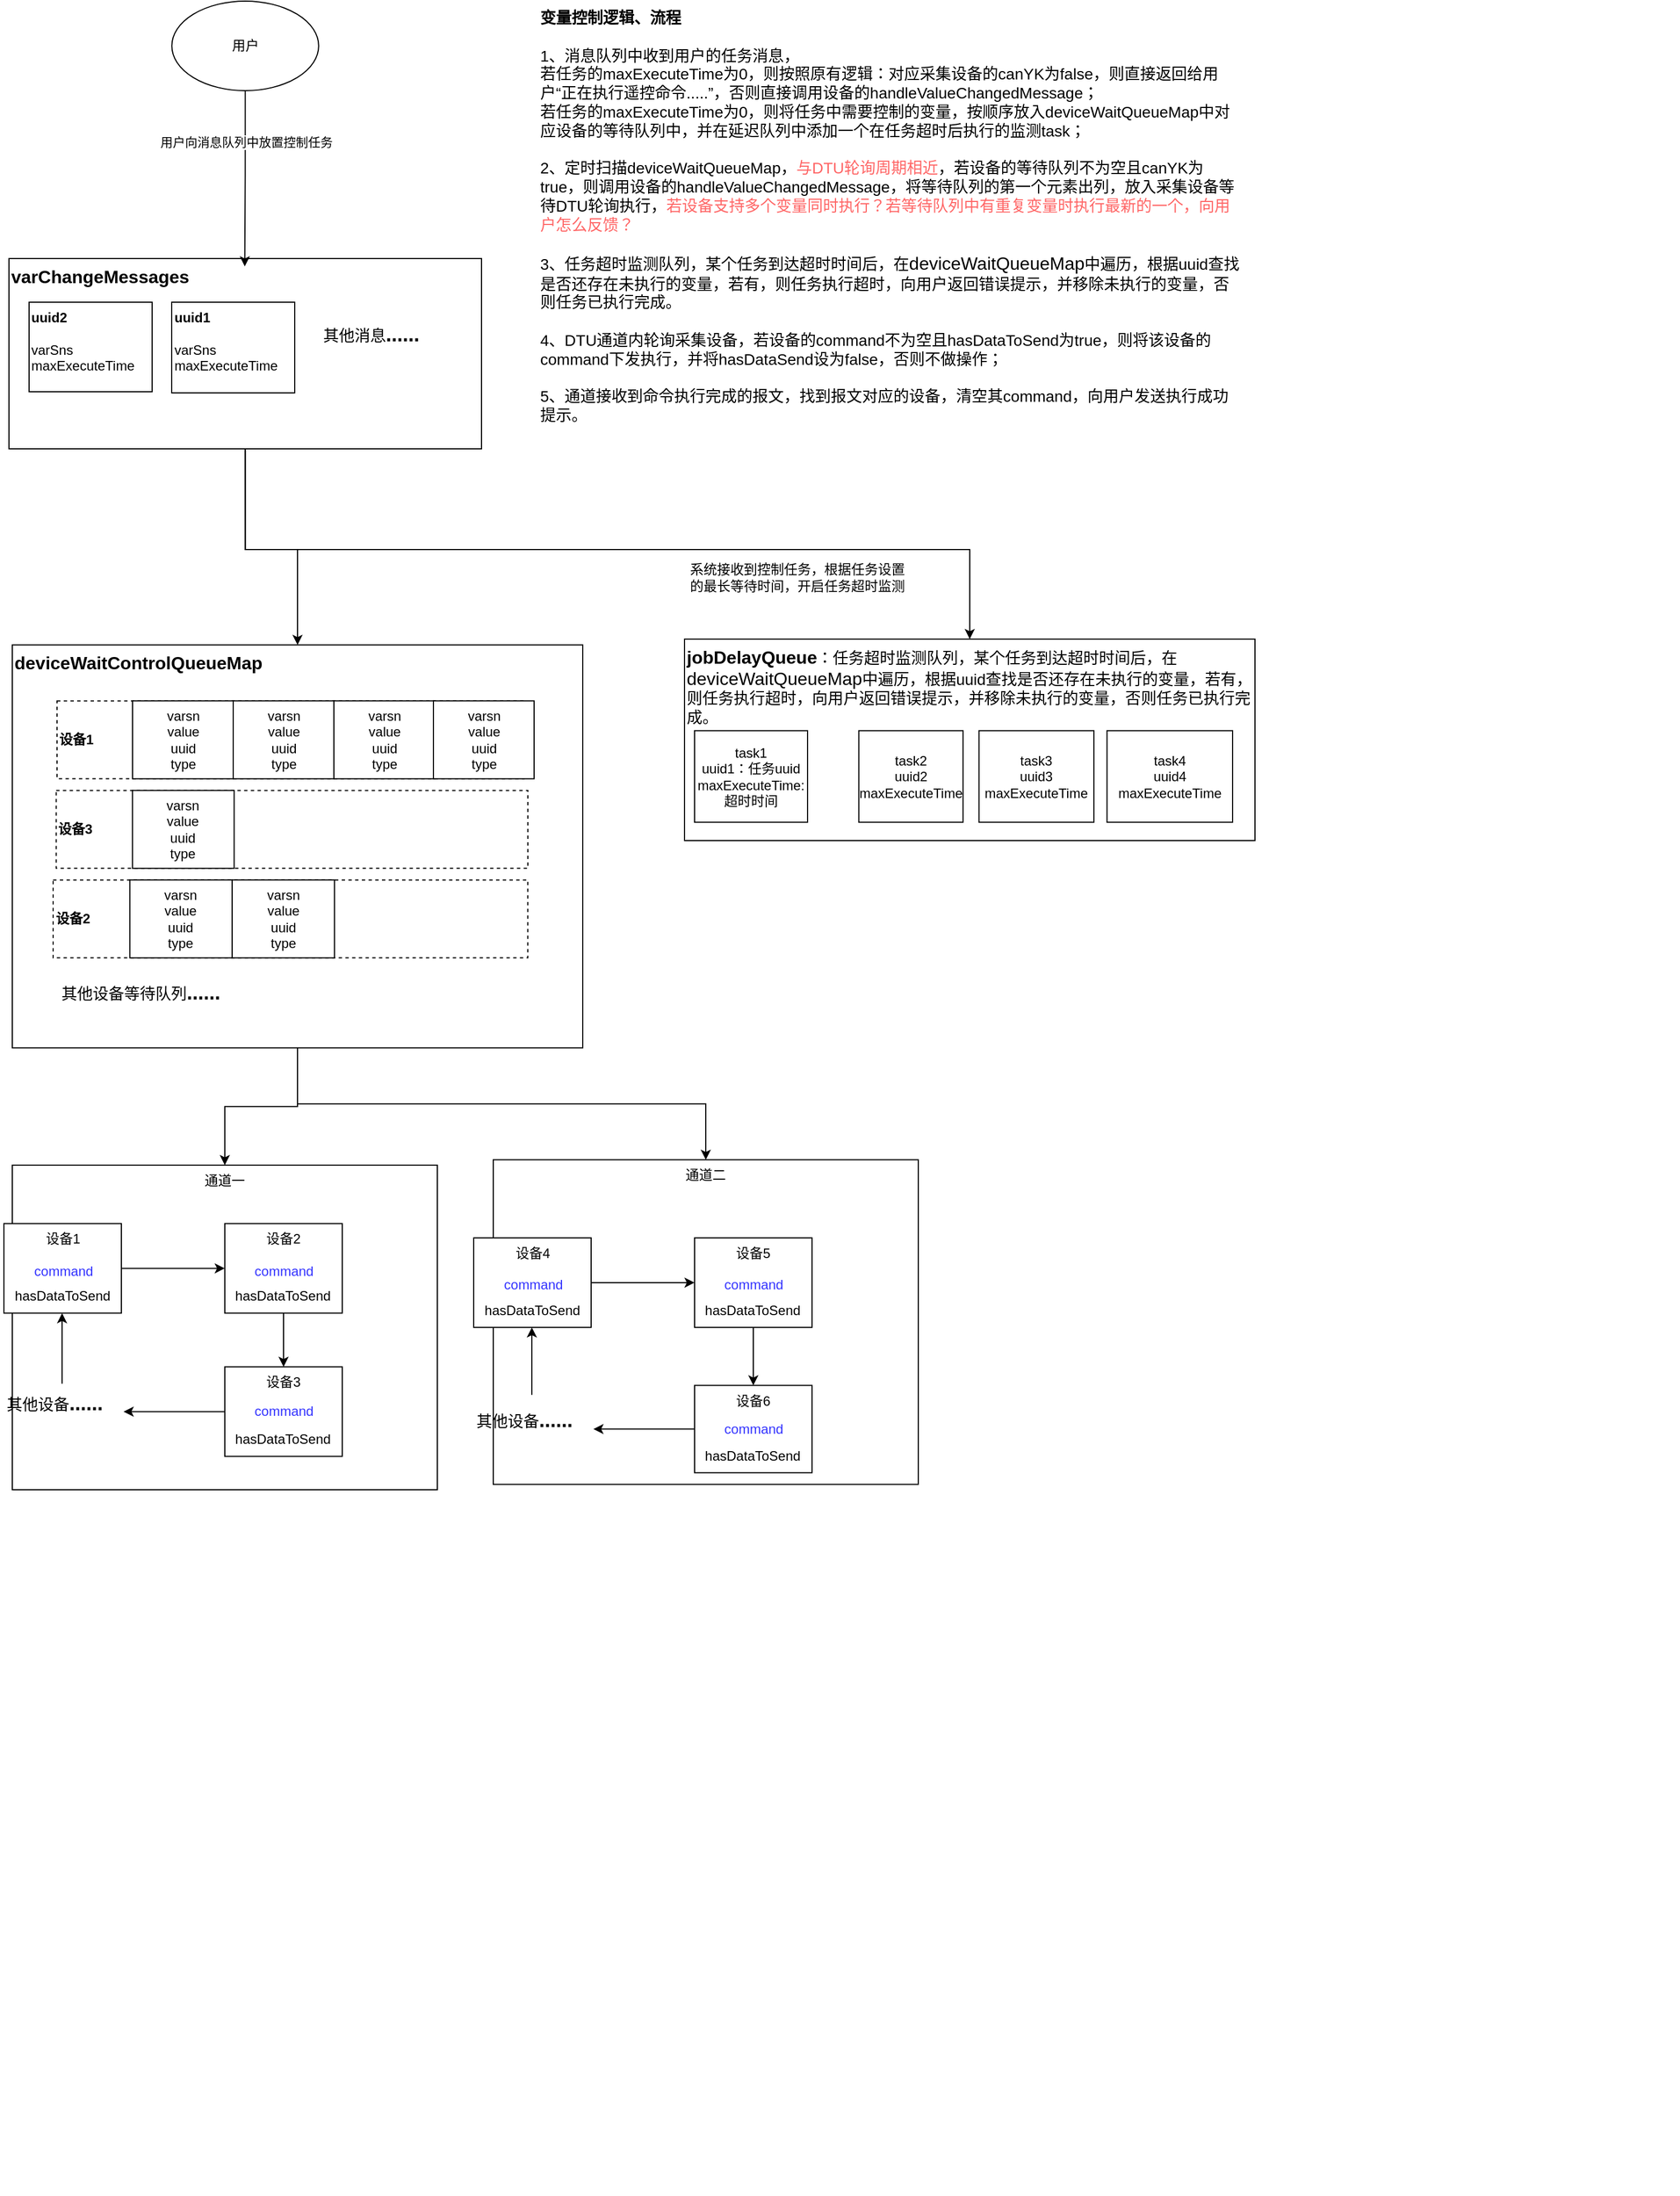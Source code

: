 <mxfile version="21.6.6" type="github">
  <diagram name="第 1 页" id="vb60F82lbMc9g9bm6j9_">
    <mxGraphModel dx="963" dy="2935" grid="1" gridSize="10" guides="1" tooltips="1" connect="1" arrows="1" fold="1" page="1" pageScale="1" pageWidth="827" pageHeight="1169" math="0" shadow="0">
      <root>
        <mxCell id="0" />
        <mxCell id="1" parent="0" />
        <mxCell id="jxshLm3MOeYJrLO8u9Th-48" value="" style="group" vertex="1" connectable="0" parent="1">
          <mxGeometry x="198.75" y="-2250" width="1331.25" height="1410" as="geometry" />
        </mxCell>
        <mxCell id="jxshLm3MOeYJrLO8u9Th-95" value="" style="group" vertex="1" connectable="0" parent="jxshLm3MOeYJrLO8u9Th-48">
          <mxGeometry x="16.75" y="-10" width="1314.5" height="1410" as="geometry" />
        </mxCell>
        <mxCell id="jxshLm3MOeYJrLO8u9Th-103" value="" style="group" vertex="1" connectable="0" parent="jxshLm3MOeYJrLO8u9Th-95">
          <mxGeometry x="-145.5" y="575.2" width="1100" height="310" as="geometry" />
        </mxCell>
        <mxCell id="jxshLm3MOeYJrLO8u9Th-11" value="&lt;b&gt;&lt;font style=&quot;font-size: 16px;&quot;&gt;deviceWaitControlQueueMap&lt;/font&gt;&lt;/b&gt;" style="rounded=0;whiteSpace=wrap;html=1;align=left;verticalAlign=top;" vertex="1" parent="jxshLm3MOeYJrLO8u9Th-103">
          <mxGeometry x="-30" y="-50" width="510" height="360" as="geometry" />
        </mxCell>
        <mxCell id="jxshLm3MOeYJrLO8u9Th-94" value="&lt;h1 style=&quot;&quot;&gt;&lt;span style=&quot;font-size: 14px; font-weight: 400;&quot;&gt;其他设备等待队列&lt;/span&gt;&lt;font style=&quot;font-size: 18px;&quot;&gt;......&lt;/font&gt;&lt;/h1&gt;" style="text;html=1;strokeColor=none;fillColor=none;spacing=5;spacingTop=-20;whiteSpace=wrap;overflow=hidden;rounded=0;verticalAlign=middle;" vertex="1" parent="jxshLm3MOeYJrLO8u9Th-103">
          <mxGeometry x="9.25" y="240" width="433.5" height="58.0" as="geometry" />
        </mxCell>
        <mxCell id="jxshLm3MOeYJrLO8u9Th-70" value="" style="group" vertex="1" connectable="0" parent="jxshLm3MOeYJrLO8u9Th-103">
          <mxGeometry x="10" y="-2.132e-14" width="426.5" height="69.6" as="geometry" />
        </mxCell>
        <mxCell id="jxshLm3MOeYJrLO8u9Th-12" value="&lt;div style=&quot;&quot;&gt;&lt;span style=&quot;background-color: initial;&quot;&gt;&lt;b&gt;设备1&lt;/b&gt;&lt;/span&gt;&lt;/div&gt;" style="rounded=0;whiteSpace=wrap;html=1;verticalAlign=middle;dashed=1;align=left;" vertex="1" parent="jxshLm3MOeYJrLO8u9Th-70">
          <mxGeometry width="417.5" height="69.6" as="geometry" />
        </mxCell>
        <mxCell id="jxshLm3MOeYJrLO8u9Th-17" value="varsn&lt;br&gt;value&lt;br&gt;uuid&lt;br&gt;type" style="rounded=0;whiteSpace=wrap;html=1;" vertex="1" parent="jxshLm3MOeYJrLO8u9Th-70">
          <mxGeometry x="67.5" width="90" height="69.6" as="geometry" />
        </mxCell>
        <mxCell id="jxshLm3MOeYJrLO8u9Th-67" value="varsn&lt;br&gt;value&lt;br&gt;uuid&lt;br&gt;type" style="rounded=0;whiteSpace=wrap;html=1;" vertex="1" parent="jxshLm3MOeYJrLO8u9Th-70">
          <mxGeometry x="247.5" width="90" height="69.6" as="geometry" />
        </mxCell>
        <mxCell id="jxshLm3MOeYJrLO8u9Th-66" value="varsn&lt;br&gt;value&lt;br&gt;uuid&lt;br&gt;type" style="rounded=0;whiteSpace=wrap;html=1;" vertex="1" parent="jxshLm3MOeYJrLO8u9Th-70">
          <mxGeometry x="336.5" width="90" height="69.6" as="geometry" />
        </mxCell>
        <mxCell id="jxshLm3MOeYJrLO8u9Th-65" value="varsn&lt;br&gt;value&lt;br&gt;uuid&lt;br&gt;type" style="rounded=0;whiteSpace=wrap;html=1;" vertex="1" parent="jxshLm3MOeYJrLO8u9Th-70">
          <mxGeometry x="157.5" width="90" height="69.6" as="geometry" />
        </mxCell>
        <mxCell id="jxshLm3MOeYJrLO8u9Th-79" value="" style="group" vertex="1" connectable="0" parent="jxshLm3MOeYJrLO8u9Th-103">
          <mxGeometry x="9.25" y="80" width="430.75" height="69.6" as="geometry" />
        </mxCell>
        <mxCell id="jxshLm3MOeYJrLO8u9Th-80" value="" style="group" vertex="1" connectable="0" parent="jxshLm3MOeYJrLO8u9Th-79">
          <mxGeometry width="430.75" height="69.6" as="geometry" />
        </mxCell>
        <mxCell id="jxshLm3MOeYJrLO8u9Th-81" value="&lt;div style=&quot;&quot;&gt;&lt;span style=&quot;background-color: initial;&quot;&gt;&lt;b&gt;设备3&lt;/b&gt;&lt;/span&gt;&lt;/div&gt;" style="rounded=0;whiteSpace=wrap;html=1;verticalAlign=middle;dashed=1;align=left;" vertex="1" parent="jxshLm3MOeYJrLO8u9Th-80">
          <mxGeometry width="421.66" height="69.6" as="geometry" />
        </mxCell>
        <mxCell id="jxshLm3MOeYJrLO8u9Th-82" value="varsn&lt;br&gt;value&lt;br&gt;uuid&lt;br&gt;type" style="rounded=0;whiteSpace=wrap;html=1;" vertex="1" parent="jxshLm3MOeYJrLO8u9Th-80">
          <mxGeometry x="68.173" width="90.897" height="69.6" as="geometry" />
        </mxCell>
        <mxCell id="jxshLm3MOeYJrLO8u9Th-72" value="" style="group" vertex="1" connectable="0" parent="jxshLm3MOeYJrLO8u9Th-103">
          <mxGeometry x="6.5" y="160" width="433.5" height="69.6" as="geometry" />
        </mxCell>
        <mxCell id="jxshLm3MOeYJrLO8u9Th-73" value="" style="group" vertex="1" connectable="0" parent="jxshLm3MOeYJrLO8u9Th-72">
          <mxGeometry width="433.5" height="69.6" as="geometry" />
        </mxCell>
        <mxCell id="jxshLm3MOeYJrLO8u9Th-74" value="&lt;div style=&quot;&quot;&gt;&lt;span style=&quot;background-color: initial;&quot;&gt;&lt;b&gt;设备2&lt;/b&gt;&lt;/span&gt;&lt;/div&gt;" style="rounded=0;whiteSpace=wrap;html=1;verticalAlign=middle;dashed=1;align=left;" vertex="1" parent="jxshLm3MOeYJrLO8u9Th-73">
          <mxGeometry width="424.352" height="69.6" as="geometry" />
        </mxCell>
        <mxCell id="jxshLm3MOeYJrLO8u9Th-75" value="varsn&lt;br&gt;value&lt;br&gt;uuid&lt;br&gt;type" style="rounded=0;whiteSpace=wrap;html=1;" vertex="1" parent="jxshLm3MOeYJrLO8u9Th-73">
          <mxGeometry x="68.608" width="91.477" height="69.6" as="geometry" />
        </mxCell>
        <mxCell id="jxshLm3MOeYJrLO8u9Th-78" value="varsn&lt;br&gt;value&lt;br&gt;uuid&lt;br&gt;type" style="rounded=0;whiteSpace=wrap;html=1;" vertex="1" parent="jxshLm3MOeYJrLO8u9Th-73">
          <mxGeometry x="160.085" width="91.477" height="69.6" as="geometry" />
        </mxCell>
        <mxCell id="aZvtLxzP1V7c9dnlBgdm-59" value="" style="group" parent="jxshLm3MOeYJrLO8u9Th-95" vertex="1" connectable="0">
          <mxGeometry x="425.5" y="520" width="510" height="180" as="geometry" />
        </mxCell>
        <mxCell id="aZvtLxzP1V7c9dnlBgdm-54" value="&lt;font style=&quot;&quot;&gt;&lt;b style=&quot;&quot;&gt;&lt;font style=&quot;font-size: 16px;&quot;&gt;jobDelayQueue&lt;/font&gt;&lt;/b&gt;&lt;span style=&quot;font-size: 14px;&quot;&gt;：任务超时监测队列，某个任务到达超时时间后，在&lt;/span&gt;&lt;span style=&quot;border-color: var(--border-color);&quot;&gt;&lt;font style=&quot;border-color: var(--border-color); font-size: 16px;&quot;&gt;deviceWaitQueueMap&lt;/font&gt;&lt;/span&gt;&lt;span style=&quot;font-size: 14px; border-color: var(--border-color);&quot;&gt;中遍历，根据uuid查找是否还存在未执行的变量，若有&lt;/span&gt;&lt;span style=&quot;font-size: 14px;&quot;&gt;，则任务执行超时，向用户返回错误提示，并移除未执行的变量，否则任务已执行完成。&lt;/span&gt;&lt;/font&gt;" style="rounded=0;whiteSpace=wrap;html=1;align=left;verticalAlign=top;" parent="aZvtLxzP1V7c9dnlBgdm-59" vertex="1">
          <mxGeometry width="510" height="180" as="geometry" />
        </mxCell>
        <mxCell id="aZvtLxzP1V7c9dnlBgdm-55" value="task1&lt;br&gt;uuid1：任务uuid&lt;br&gt;maxExecuteTime:超时时间" style="rounded=0;whiteSpace=wrap;html=1;align=center;" parent="aZvtLxzP1V7c9dnlBgdm-59" vertex="1">
          <mxGeometry x="8.97" y="81.82" width="101.03" height="81.82" as="geometry" />
        </mxCell>
        <mxCell id="aZvtLxzP1V7c9dnlBgdm-56" value="task4&lt;br&gt;uuid4&lt;br&gt;maxExecuteTime" style="rounded=0;whiteSpace=wrap;html=1;" parent="aZvtLxzP1V7c9dnlBgdm-59" vertex="1">
          <mxGeometry x="377.73" y="81.82" width="112.27" height="81.82" as="geometry" />
        </mxCell>
        <mxCell id="aZvtLxzP1V7c9dnlBgdm-57" value="task2&lt;br&gt;uuid2&lt;br style=&quot;border-color: var(--border-color);&quot;&gt;maxExecuteTime" style="rounded=0;whiteSpace=wrap;html=1;" parent="aZvtLxzP1V7c9dnlBgdm-59" vertex="1">
          <mxGeometry x="155.82" y="81.82" width="93.18" height="81.82" as="geometry" />
        </mxCell>
        <mxCell id="aZvtLxzP1V7c9dnlBgdm-58" value="task3&lt;br&gt;uuid3&lt;br style=&quot;border-color: var(--border-color);&quot;&gt;maxExecuteTime" style="rounded=0;whiteSpace=wrap;html=1;" parent="aZvtLxzP1V7c9dnlBgdm-59" vertex="1">
          <mxGeometry x="263.27" y="81.82" width="102.73" height="81.82" as="geometry" />
        </mxCell>
        <mxCell id="jxshLm3MOeYJrLO8u9Th-10" style="edgeStyle=orthogonalEdgeStyle;rounded=0;orthogonalLoop=1;jettySize=auto;html=1;entryX=0.5;entryY=0;entryDx=0;entryDy=0;exitX=0.5;exitY=1;exitDx=0;exitDy=0;" edge="1" parent="jxshLm3MOeYJrLO8u9Th-95" source="jxshLm3MOeYJrLO8u9Th-1" target="aZvtLxzP1V7c9dnlBgdm-54">
          <mxGeometry relative="1" as="geometry">
            <mxPoint x="489.5" y="330" as="targetPoint" />
            <Array as="points">
              <mxPoint x="33" y="440" />
              <mxPoint x="681" y="440" />
            </Array>
          </mxGeometry>
        </mxCell>
        <mxCell id="jxshLm3MOeYJrLO8u9Th-102" value="系统接收到控制任务，根据任务设置的最长等待时间，开启任务超时监测" style="text;html=1;strokeColor=none;fillColor=none;align=center;verticalAlign=middle;whiteSpace=wrap;rounded=0;" vertex="1" parent="jxshLm3MOeYJrLO8u9Th-95">
          <mxGeometry x="425.5" y="440" width="201.63" height="50" as="geometry" />
        </mxCell>
        <mxCell id="jxshLm3MOeYJrLO8u9Th-112" style="edgeStyle=orthogonalEdgeStyle;rounded=0;orthogonalLoop=1;jettySize=auto;html=1;exitX=0.5;exitY=1;exitDx=0;exitDy=0;entryX=0.5;entryY=0;entryDx=0;entryDy=0;" edge="1" parent="jxshLm3MOeYJrLO8u9Th-95" source="jxshLm3MOeYJrLO8u9Th-1" target="jxshLm3MOeYJrLO8u9Th-11">
          <mxGeometry relative="1" as="geometry">
            <Array as="points">
              <mxPoint x="33" y="440" />
              <mxPoint x="80" y="440" />
            </Array>
          </mxGeometry>
        </mxCell>
        <mxCell id="aZvtLxzP1V7c9dnlBgdm-1" value="通道一" style="rounded=0;whiteSpace=wrap;html=1;verticalAlign=top;" parent="jxshLm3MOeYJrLO8u9Th-95" vertex="1">
          <mxGeometry x="-175.5" y="990" width="380" height="290" as="geometry" />
        </mxCell>
        <mxCell id="jxshLm3MOeYJrLO8u9Th-115" style="edgeStyle=orthogonalEdgeStyle;rounded=0;orthogonalLoop=1;jettySize=auto;html=1;" edge="1" parent="jxshLm3MOeYJrLO8u9Th-95" source="jxshLm3MOeYJrLO8u9Th-11" target="aZvtLxzP1V7c9dnlBgdm-1">
          <mxGeometry relative="1" as="geometry" />
        </mxCell>
        <mxCell id="jxshLm3MOeYJrLO8u9Th-43" value="" style="group" vertex="1" connectable="0" parent="jxshLm3MOeYJrLO8u9Th-95">
          <mxGeometry x="-175.5" y="160" width="422.5" height="170" as="geometry" />
        </mxCell>
        <mxCell id="jxshLm3MOeYJrLO8u9Th-107" value="" style="group" vertex="1" connectable="0" parent="jxshLm3MOeYJrLO8u9Th-43">
          <mxGeometry width="422.5" height="170" as="geometry" />
        </mxCell>
        <mxCell id="jxshLm3MOeYJrLO8u9Th-1" value="&lt;b&gt;&lt;font style=&quot;font-size: 16px;&quot;&gt;varChangeMessages&lt;/font&gt;&lt;/b&gt;" style="rounded=0;whiteSpace=wrap;html=1;align=left;verticalAlign=top;" vertex="1" parent="jxshLm3MOeYJrLO8u9Th-107">
          <mxGeometry x="-2.99" y="20" width="422.5" height="170" as="geometry" />
        </mxCell>
        <mxCell id="aZvtLxzP1V7c9dnlBgdm-35" value="&lt;b&gt;uuid1&lt;/b&gt;&lt;br&gt;&lt;br&gt;varSns&lt;br&gt;maxExecuteTime" style="text;html=1;strokeColor=default;fillColor=none;align=left;verticalAlign=top;whiteSpace=wrap;rounded=0;" parent="jxshLm3MOeYJrLO8u9Th-107" vertex="1">
          <mxGeometry x="142.5" y="59" width="110" height="81" as="geometry" />
        </mxCell>
        <mxCell id="aZvtLxzP1V7c9dnlBgdm-37" value="&lt;b&gt;uuid2&lt;/b&gt;&lt;br&gt;&lt;br&gt;varSns&lt;br&gt;maxExecuteTime" style="text;html=1;strokeColor=default;fillColor=none;align=left;verticalAlign=top;whiteSpace=wrap;rounded=0;" parent="jxshLm3MOeYJrLO8u9Th-107" vertex="1">
          <mxGeometry x="15" y="59" width="110" height="80" as="geometry" />
        </mxCell>
        <mxCell id="jxshLm3MOeYJrLO8u9Th-40" value="&lt;h1 style=&quot;&quot;&gt;&lt;span style=&quot;font-size: 14px; font-weight: 400;&quot;&gt;其他消息&lt;/span&gt;&lt;font style=&quot;font-size: 18px;&quot;&gt;......&lt;/font&gt;&lt;/h1&gt;" style="text;html=1;strokeColor=none;fillColor=none;spacing=5;spacingTop=-20;whiteSpace=wrap;overflow=hidden;rounded=0;verticalAlign=middle;" vertex="1" parent="jxshLm3MOeYJrLO8u9Th-107">
          <mxGeometry x="272.503" y="70" width="106.986" height="50" as="geometry" />
        </mxCell>
        <mxCell id="jxshLm3MOeYJrLO8u9Th-104" value="" style="group" vertex="1" connectable="0" parent="1">
          <mxGeometry x="100" y="-820" width="980" height="470" as="geometry" />
        </mxCell>
        <mxCell id="NzLtEGVgidF3bGFGC7xt-2" value="" style="group" parent="jxshLm3MOeYJrLO8u9Th-104" vertex="1" connectable="0">
          <mxGeometry x="-67.5" y="-397.8" width="492.5" height="208" as="geometry" />
        </mxCell>
        <mxCell id="aZvtLxzP1V7c9dnlBgdm-68" value="" style="group" parent="NzLtEGVgidF3bGFGC7xt-2" vertex="1" connectable="0">
          <mxGeometry width="105" height="80" as="geometry" />
        </mxCell>
        <mxCell id="aZvtLxzP1V7c9dnlBgdm-69" value="设备1" style="rounded=0;whiteSpace=wrap;html=1;verticalAlign=top;" parent="aZvtLxzP1V7c9dnlBgdm-68" vertex="1">
          <mxGeometry width="105" height="80" as="geometry" />
        </mxCell>
        <mxCell id="aZvtLxzP1V7c9dnlBgdm-70" value="&lt;font color=&quot;#3333ff&quot;&gt;command&lt;/font&gt;" style="text;html=1;strokeColor=none;fillColor=none;align=center;verticalAlign=middle;whiteSpace=wrap;rounded=0;" parent="aZvtLxzP1V7c9dnlBgdm-68" vertex="1">
          <mxGeometry x="23" y="30" width="60" height="25" as="geometry" />
        </mxCell>
        <mxCell id="aZvtLxzP1V7c9dnlBgdm-71" value="&lt;div style=&quot;&quot;&gt;&lt;pre style=&quot;&quot;&gt;&lt;font face=&quot;Helvetica&quot; style=&quot;font-size: 12px;&quot;&gt;hasDataToSend&lt;/font&gt;&lt;/pre&gt;&lt;/div&gt;" style="text;html=1;strokeColor=none;fillColor=none;align=center;verticalAlign=middle;whiteSpace=wrap;rounded=0;" parent="aZvtLxzP1V7c9dnlBgdm-68" vertex="1">
          <mxGeometry x="2" y="50" width="100" height="30" as="geometry" />
        </mxCell>
        <mxCell id="aZvtLxzP1V7c9dnlBgdm-89" style="edgeStyle=orthogonalEdgeStyle;rounded=0;orthogonalLoop=1;jettySize=auto;html=1;entryX=0.5;entryY=1;entryDx=0;entryDy=0;" parent="NzLtEGVgidF3bGFGC7xt-2" source="aZvtLxzP1V7c9dnlBgdm-79" target="aZvtLxzP1V7c9dnlBgdm-71" edge="1">
          <mxGeometry relative="1" as="geometry" />
        </mxCell>
        <mxCell id="aZvtLxzP1V7c9dnlBgdm-79" value="&lt;h1 style=&quot;&quot;&gt;&lt;span style=&quot;font-size: 14px; font-weight: 400;&quot;&gt;其他设备&lt;/span&gt;&lt;font style=&quot;font-size: 18px;&quot;&gt;......&lt;/font&gt;&lt;/h1&gt;" style="text;html=1;strokeColor=none;fillColor=none;spacing=5;spacingTop=-20;whiteSpace=wrap;overflow=hidden;rounded=0;verticalAlign=middle;" parent="NzLtEGVgidF3bGFGC7xt-2" vertex="1">
          <mxGeometry x="-3" y="143" width="110" height="50" as="geometry" />
        </mxCell>
        <mxCell id="aZvtLxzP1V7c9dnlBgdm-91" value="" style="group" parent="NzLtEGVgidF3bGFGC7xt-2" vertex="1" connectable="0">
          <mxGeometry x="197.5" width="105" height="80" as="geometry" />
        </mxCell>
        <mxCell id="aZvtLxzP1V7c9dnlBgdm-92" value="设备2" style="rounded=0;whiteSpace=wrap;html=1;verticalAlign=top;" parent="aZvtLxzP1V7c9dnlBgdm-91" vertex="1">
          <mxGeometry width="105" height="80" as="geometry" />
        </mxCell>
        <mxCell id="aZvtLxzP1V7c9dnlBgdm-93" value="&lt;font color=&quot;#3333ff&quot;&gt;command&lt;/font&gt;" style="text;html=1;strokeColor=none;fillColor=none;align=center;verticalAlign=middle;whiteSpace=wrap;rounded=0;" parent="aZvtLxzP1V7c9dnlBgdm-91" vertex="1">
          <mxGeometry x="23" y="30" width="60" height="25" as="geometry" />
        </mxCell>
        <mxCell id="aZvtLxzP1V7c9dnlBgdm-94" value="&lt;div style=&quot;&quot;&gt;&lt;pre style=&quot;&quot;&gt;&lt;font face=&quot;Helvetica&quot; style=&quot;font-size: 12px;&quot;&gt;hasDataToSend&lt;/font&gt;&lt;/pre&gt;&lt;/div&gt;" style="text;html=1;strokeColor=none;fillColor=none;align=center;verticalAlign=middle;whiteSpace=wrap;rounded=0;" parent="aZvtLxzP1V7c9dnlBgdm-91" vertex="1">
          <mxGeometry x="2" y="50" width="100" height="30" as="geometry" />
        </mxCell>
        <mxCell id="aZvtLxzP1V7c9dnlBgdm-95" style="edgeStyle=orthogonalEdgeStyle;rounded=0;orthogonalLoop=1;jettySize=auto;html=1;entryX=0;entryY=0.5;entryDx=0;entryDy=0;" parent="NzLtEGVgidF3bGFGC7xt-2" source="aZvtLxzP1V7c9dnlBgdm-69" target="aZvtLxzP1V7c9dnlBgdm-92" edge="1">
          <mxGeometry relative="1" as="geometry" />
        </mxCell>
        <mxCell id="aZvtLxzP1V7c9dnlBgdm-73" value="" style="group" parent="NzLtEGVgidF3bGFGC7xt-2" vertex="1" connectable="0">
          <mxGeometry x="197.5" y="128" width="105" height="80" as="geometry" />
        </mxCell>
        <mxCell id="aZvtLxzP1V7c9dnlBgdm-74" value="设备3" style="rounded=0;whiteSpace=wrap;html=1;verticalAlign=top;" parent="aZvtLxzP1V7c9dnlBgdm-73" vertex="1">
          <mxGeometry width="105" height="80" as="geometry" />
        </mxCell>
        <mxCell id="aZvtLxzP1V7c9dnlBgdm-75" value="&lt;font color=&quot;#3333ff&quot;&gt;command&lt;/font&gt;" style="text;html=1;strokeColor=none;fillColor=none;align=center;verticalAlign=middle;whiteSpace=wrap;rounded=0;" parent="aZvtLxzP1V7c9dnlBgdm-73" vertex="1">
          <mxGeometry x="23" y="25" width="60" height="30" as="geometry" />
        </mxCell>
        <mxCell id="aZvtLxzP1V7c9dnlBgdm-76" value="&lt;div style=&quot;&quot;&gt;&lt;pre style=&quot;&quot;&gt;&lt;font face=&quot;Helvetica&quot; style=&quot;font-size: 12px;&quot;&gt;hasDataToSend&lt;/font&gt;&lt;/pre&gt;&lt;/div&gt;" style="text;html=1;strokeColor=none;fillColor=none;align=center;verticalAlign=middle;whiteSpace=wrap;rounded=0;" parent="aZvtLxzP1V7c9dnlBgdm-73" vertex="1">
          <mxGeometry x="2" y="50" width="100" height="30" as="geometry" />
        </mxCell>
        <mxCell id="aZvtLxzP1V7c9dnlBgdm-96" style="edgeStyle=orthogonalEdgeStyle;rounded=0;orthogonalLoop=1;jettySize=auto;html=1;entryX=0.5;entryY=0;entryDx=0;entryDy=0;" parent="NzLtEGVgidF3bGFGC7xt-2" source="aZvtLxzP1V7c9dnlBgdm-92" target="aZvtLxzP1V7c9dnlBgdm-74" edge="1">
          <mxGeometry relative="1" as="geometry" />
        </mxCell>
        <mxCell id="aZvtLxzP1V7c9dnlBgdm-80" style="edgeStyle=orthogonalEdgeStyle;rounded=0;orthogonalLoop=1;jettySize=auto;html=1;exitX=0;exitY=0.5;exitDx=0;exitDy=0;entryX=1;entryY=0.5;entryDx=0;entryDy=0;" parent="NzLtEGVgidF3bGFGC7xt-2" source="aZvtLxzP1V7c9dnlBgdm-74" target="aZvtLxzP1V7c9dnlBgdm-79" edge="1">
          <mxGeometry relative="1" as="geometry" />
        </mxCell>
        <mxCell id="jxshLm3MOeYJrLO8u9Th-105" value="" style="group" vertex="1" connectable="0" parent="jxshLm3MOeYJrLO8u9Th-104">
          <mxGeometry x="320" y="-454.8" width="560" height="320" as="geometry" />
        </mxCell>
        <mxCell id="NzLtEGVgidF3bGFGC7xt-3" value="通道二" style="rounded=0;whiteSpace=wrap;html=1;verticalAlign=top;" parent="jxshLm3MOeYJrLO8u9Th-105" vertex="1">
          <mxGeometry x="50" width="380" height="290" as="geometry" />
        </mxCell>
        <mxCell id="NzLtEGVgidF3bGFGC7xt-4" value="" style="group" parent="jxshLm3MOeYJrLO8u9Th-105" vertex="1" connectable="0">
          <mxGeometry x="32.5" y="69.747" width="492.5" height="208.02" as="geometry" />
        </mxCell>
        <mxCell id="NzLtEGVgidF3bGFGC7xt-5" value="" style="group" parent="NzLtEGVgidF3bGFGC7xt-4" vertex="1" connectable="0">
          <mxGeometry width="105" height="80" as="geometry" />
        </mxCell>
        <mxCell id="NzLtEGVgidF3bGFGC7xt-6" value="设备4" style="rounded=0;whiteSpace=wrap;html=1;verticalAlign=top;" parent="NzLtEGVgidF3bGFGC7xt-5" vertex="1">
          <mxGeometry width="105" height="80" as="geometry" />
        </mxCell>
        <mxCell id="NzLtEGVgidF3bGFGC7xt-7" value="&lt;font color=&quot;#3333ff&quot;&gt;command&lt;/font&gt;" style="text;html=1;strokeColor=none;fillColor=none;align=center;verticalAlign=middle;whiteSpace=wrap;rounded=0;" parent="NzLtEGVgidF3bGFGC7xt-5" vertex="1">
          <mxGeometry x="23" y="30" width="60" height="25" as="geometry" />
        </mxCell>
        <mxCell id="NzLtEGVgidF3bGFGC7xt-8" value="&lt;div style=&quot;&quot;&gt;&lt;pre style=&quot;&quot;&gt;&lt;font face=&quot;Helvetica&quot; style=&quot;font-size: 12px;&quot;&gt;hasDataToSend&lt;/font&gt;&lt;/pre&gt;&lt;/div&gt;" style="text;html=1;strokeColor=none;fillColor=none;align=center;verticalAlign=middle;whiteSpace=wrap;rounded=0;" parent="NzLtEGVgidF3bGFGC7xt-5" vertex="1">
          <mxGeometry x="2" y="50" width="100" height="30" as="geometry" />
        </mxCell>
        <mxCell id="NzLtEGVgidF3bGFGC7xt-16" value="" style="group" parent="NzLtEGVgidF3bGFGC7xt-4" vertex="1" connectable="0">
          <mxGeometry x="197.5" width="105" height="80" as="geometry" />
        </mxCell>
        <mxCell id="NzLtEGVgidF3bGFGC7xt-17" value="设备5" style="rounded=0;whiteSpace=wrap;html=1;verticalAlign=top;" parent="NzLtEGVgidF3bGFGC7xt-16" vertex="1">
          <mxGeometry width="105" height="80" as="geometry" />
        </mxCell>
        <mxCell id="NzLtEGVgidF3bGFGC7xt-18" value="&lt;font color=&quot;#3333ff&quot;&gt;command&lt;/font&gt;" style="text;html=1;strokeColor=none;fillColor=none;align=center;verticalAlign=middle;whiteSpace=wrap;rounded=0;" parent="NzLtEGVgidF3bGFGC7xt-16" vertex="1">
          <mxGeometry x="23" y="30" width="60" height="25" as="geometry" />
        </mxCell>
        <mxCell id="NzLtEGVgidF3bGFGC7xt-19" value="&lt;div style=&quot;&quot;&gt;&lt;pre style=&quot;&quot;&gt;&lt;font face=&quot;Helvetica&quot; style=&quot;font-size: 12px;&quot;&gt;hasDataToSend&lt;/font&gt;&lt;/pre&gt;&lt;/div&gt;" style="text;html=1;strokeColor=none;fillColor=none;align=center;verticalAlign=middle;whiteSpace=wrap;rounded=0;" parent="NzLtEGVgidF3bGFGC7xt-16" vertex="1">
          <mxGeometry x="2" y="50" width="100" height="30" as="geometry" />
        </mxCell>
        <mxCell id="NzLtEGVgidF3bGFGC7xt-20" style="edgeStyle=orthogonalEdgeStyle;rounded=0;orthogonalLoop=1;jettySize=auto;html=1;entryX=0;entryY=0.5;entryDx=0;entryDy=0;" parent="NzLtEGVgidF3bGFGC7xt-4" source="NzLtEGVgidF3bGFGC7xt-6" target="NzLtEGVgidF3bGFGC7xt-17" edge="1">
          <mxGeometry relative="1" as="geometry" />
        </mxCell>
        <mxCell id="NzLtEGVgidF3bGFGC7xt-14" value="&lt;h1 style=&quot;&quot;&gt;&lt;span style=&quot;font-size: 14px; font-weight: 400;&quot;&gt;其他设备&lt;/span&gt;&lt;font style=&quot;font-size: 18px;&quot;&gt;......&lt;/font&gt;&lt;/h1&gt;" style="text;html=1;strokeColor=none;fillColor=none;spacing=5;spacingTop=-20;whiteSpace=wrap;overflow=hidden;rounded=0;verticalAlign=middle;" parent="jxshLm3MOeYJrLO8u9Th-105" vertex="1">
          <mxGeometry x="29.5" y="210.002" width="110" height="61.181" as="geometry" />
        </mxCell>
        <mxCell id="NzLtEGVgidF3bGFGC7xt-13" style="edgeStyle=orthogonalEdgeStyle;rounded=0;orthogonalLoop=1;jettySize=auto;html=1;entryX=0.5;entryY=1;entryDx=0;entryDy=0;" parent="jxshLm3MOeYJrLO8u9Th-105" source="NzLtEGVgidF3bGFGC7xt-14" target="NzLtEGVgidF3bGFGC7xt-8" edge="1">
          <mxGeometry relative="1" as="geometry" />
        </mxCell>
        <mxCell id="jxshLm3MOeYJrLO8u9Th-114" style="edgeStyle=orthogonalEdgeStyle;rounded=0;orthogonalLoop=1;jettySize=auto;html=1;" edge="1" parent="jxshLm3MOeYJrLO8u9Th-105" source="NzLtEGVgidF3bGFGC7xt-10" target="NzLtEGVgidF3bGFGC7xt-14">
          <mxGeometry relative="1" as="geometry" />
        </mxCell>
        <mxCell id="NzLtEGVgidF3bGFGC7xt-9" value="" style="group" parent="jxshLm3MOeYJrLO8u9Th-105" vertex="1" connectable="0">
          <mxGeometry x="230" y="201.587" width="105" height="78.02" as="geometry" />
        </mxCell>
        <mxCell id="NzLtEGVgidF3bGFGC7xt-10" value="设备6" style="rounded=0;whiteSpace=wrap;html=1;verticalAlign=top;" parent="NzLtEGVgidF3bGFGC7xt-9" vertex="1">
          <mxGeometry width="105" height="78.02" as="geometry" />
        </mxCell>
        <mxCell id="NzLtEGVgidF3bGFGC7xt-11" value="&lt;font color=&quot;#3333ff&quot;&gt;command&lt;/font&gt;" style="text;html=1;strokeColor=none;fillColor=none;align=center;verticalAlign=middle;whiteSpace=wrap;rounded=0;" parent="NzLtEGVgidF3bGFGC7xt-9" vertex="1">
          <mxGeometry x="23" y="24.381" width="60" height="29.258" as="geometry" />
        </mxCell>
        <mxCell id="NzLtEGVgidF3bGFGC7xt-12" value="&lt;div style=&quot;&quot;&gt;&lt;pre style=&quot;&quot;&gt;&lt;font face=&quot;Helvetica&quot; style=&quot;font-size: 12px;&quot;&gt;hasDataToSend&lt;/font&gt;&lt;/pre&gt;&lt;/div&gt;" style="text;html=1;strokeColor=none;fillColor=none;align=center;verticalAlign=middle;whiteSpace=wrap;rounded=0;" parent="NzLtEGVgidF3bGFGC7xt-9" vertex="1">
          <mxGeometry x="2" y="48.763" width="100" height="29.258" as="geometry" />
        </mxCell>
        <mxCell id="NzLtEGVgidF3bGFGC7xt-21" style="edgeStyle=orthogonalEdgeStyle;rounded=0;orthogonalLoop=1;jettySize=auto;html=1;" parent="jxshLm3MOeYJrLO8u9Th-105" source="NzLtEGVgidF3bGFGC7xt-17" target="NzLtEGVgidF3bGFGC7xt-10" edge="1">
          <mxGeometry relative="1" as="geometry" />
        </mxCell>
        <mxCell id="jxshLm3MOeYJrLO8u9Th-108" value="" style="group" vertex="1" connectable="0" parent="1">
          <mxGeometry x="632.99" y="-2130" width="92" height="30" as="geometry" />
        </mxCell>
        <mxCell id="jxshLm3MOeYJrLO8u9Th-116" style="edgeStyle=orthogonalEdgeStyle;rounded=0;orthogonalLoop=1;jettySize=auto;html=1;entryX=0.5;entryY=0;entryDx=0;entryDy=0;" edge="1" parent="1" source="jxshLm3MOeYJrLO8u9Th-11" target="NzLtEGVgidF3bGFGC7xt-3">
          <mxGeometry relative="1" as="geometry" />
        </mxCell>
        <mxCell id="jxshLm3MOeYJrLO8u9Th-4" value="用户" style="ellipse;whiteSpace=wrap;html=1;" vertex="1" parent="1">
          <mxGeometry x="182.64" y="-2310" width="131.25" height="80" as="geometry" />
        </mxCell>
        <mxCell id="jxshLm3MOeYJrLO8u9Th-42" style="edgeStyle=orthogonalEdgeStyle;rounded=0;orthogonalLoop=1;jettySize=auto;html=1;entryX=0.499;entryY=0.041;entryDx=0;entryDy=0;entryPerimeter=0;" edge="1" parent="1" source="jxshLm3MOeYJrLO8u9Th-4" target="jxshLm3MOeYJrLO8u9Th-1">
          <mxGeometry relative="1" as="geometry" />
        </mxCell>
        <mxCell id="jxshLm3MOeYJrLO8u9Th-109" value="用户向消息队列中放置控制任务" style="edgeLabel;html=1;align=center;verticalAlign=middle;resizable=0;points=[];" vertex="1" connectable="0" parent="jxshLm3MOeYJrLO8u9Th-42">
          <mxGeometry x="-0.418" relative="1" as="geometry">
            <mxPoint as="offset" />
          </mxGeometry>
        </mxCell>
        <mxCell id="jxshLm3MOeYJrLO8u9Th-117" value="&lt;font style=&quot;font-size: 14px;&quot;&gt;&lt;b style=&quot;font-size: 14px;&quot;&gt;变量控制逻辑、流程&lt;/b&gt;&lt;br&gt;&lt;br&gt;&lt;span style=&quot;font-size: 14px;&quot;&gt;1、消息队列中收到用户的任务消息，&lt;/span&gt;&lt;br&gt;&lt;span style=&quot;font-size: 14px;&quot;&gt;若任务的maxExecuteTime为0，则按照原有逻辑：对应采集设备的canYK为false，则直接返回给用户“正在执行遥控命令.....”，否则直接调用设备的&lt;/span&gt;handleValueChangedMessage；&lt;br&gt;若任务的maxExecuteTime为0&lt;span style=&quot;font-size: 14px;&quot;&gt;，则将任务中需要控制的变量，按顺序放入&lt;/span&gt;&lt;span style=&quot;border-color: var(--border-color);&quot;&gt;&lt;font style=&quot;border-color: var(--border-color); font-size: 14px;&quot;&gt;deviceWaitQueueMap中对应设备的等待队列中，并在延迟队列中添加一个在任务超时后执行的监测task；&lt;br&gt;&lt;/font&gt;&lt;/span&gt;&lt;br&gt;2、定时扫描deviceWaitQueueMap，&lt;font color=&quot;#ff6666&quot;&gt;与DTU轮询周期相近&lt;/font&gt;，若设备的等待队列不为空且canYK为true，则调用设备的handleValueChangedMessage，将等待队列的第一个元素出列，放入采集设备等待DTU轮询执行，&lt;font color=&quot;#ff6666&quot;&gt;若设备支持多个变量同时执行？若等待队列中有重复变量时执行最新的一个，向用户怎么反馈？&lt;/font&gt;&lt;br&gt;&lt;br&gt;3、任务超时监测队列，某个任务到达超时时间后，在&lt;span style=&quot;border-color: var(--border-color); font-size: 12px;&quot;&gt;&lt;font style=&quot;border-color: var(--border-color); font-size: 16px;&quot;&gt;deviceWaitQueueMap&lt;/font&gt;&lt;/span&gt;&lt;span style=&quot;border-color: var(--border-color);&quot;&gt;中遍历，根据uuid查找是否还存在未执行的变量，若有&lt;/span&gt;&lt;span style=&quot;border-color: var(--border-color);&quot;&gt;，则任务执行超时，向用户返回错误提示，并移除未执行的变量，否则任务已执行完成。&lt;/span&gt;&lt;br&gt;&lt;br&gt;&lt;span style=&quot;font-size: 14px;&quot;&gt;4、DTU通道内轮询采集设备，若设备的command不为空且hasDataToSend为true，则将该设备的command下发执行，并将hasDataSend设为false，否则不做操作；&lt;/span&gt;&lt;br&gt;&lt;br&gt;&lt;span style=&quot;font-size: 14px;&quot;&gt;5、通道接收到命令执行完成的报文，找到报文对应的设备，清空其command，向用户发送执行成功提示。&lt;/span&gt;&lt;br&gt;&lt;/font&gt;" style="text;html=1;strokeColor=none;fillColor=none;align=left;verticalAlign=top;whiteSpace=wrap;rounded=0;" vertex="1" parent="1">
          <mxGeometry x="510" y="-2310" width="630" height="390" as="geometry" />
        </mxCell>
      </root>
    </mxGraphModel>
  </diagram>
</mxfile>
